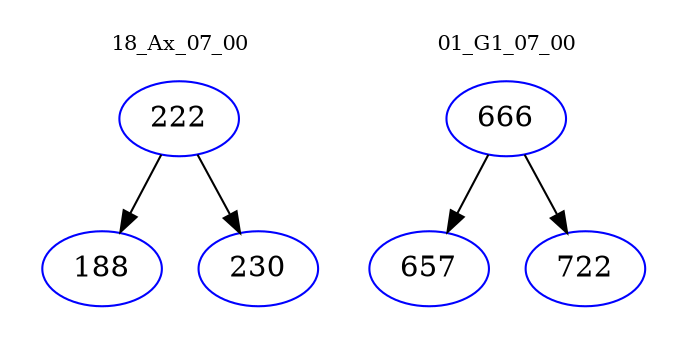 digraph{
subgraph cluster_0 {
color = white
label = "18_Ax_07_00";
fontsize=10;
T0_222 [label="222", color="blue"]
T0_222 -> T0_188 [color="black"]
T0_188 [label="188", color="blue"]
T0_222 -> T0_230 [color="black"]
T0_230 [label="230", color="blue"]
}
subgraph cluster_1 {
color = white
label = "01_G1_07_00";
fontsize=10;
T1_666 [label="666", color="blue"]
T1_666 -> T1_657 [color="black"]
T1_657 [label="657", color="blue"]
T1_666 -> T1_722 [color="black"]
T1_722 [label="722", color="blue"]
}
}
